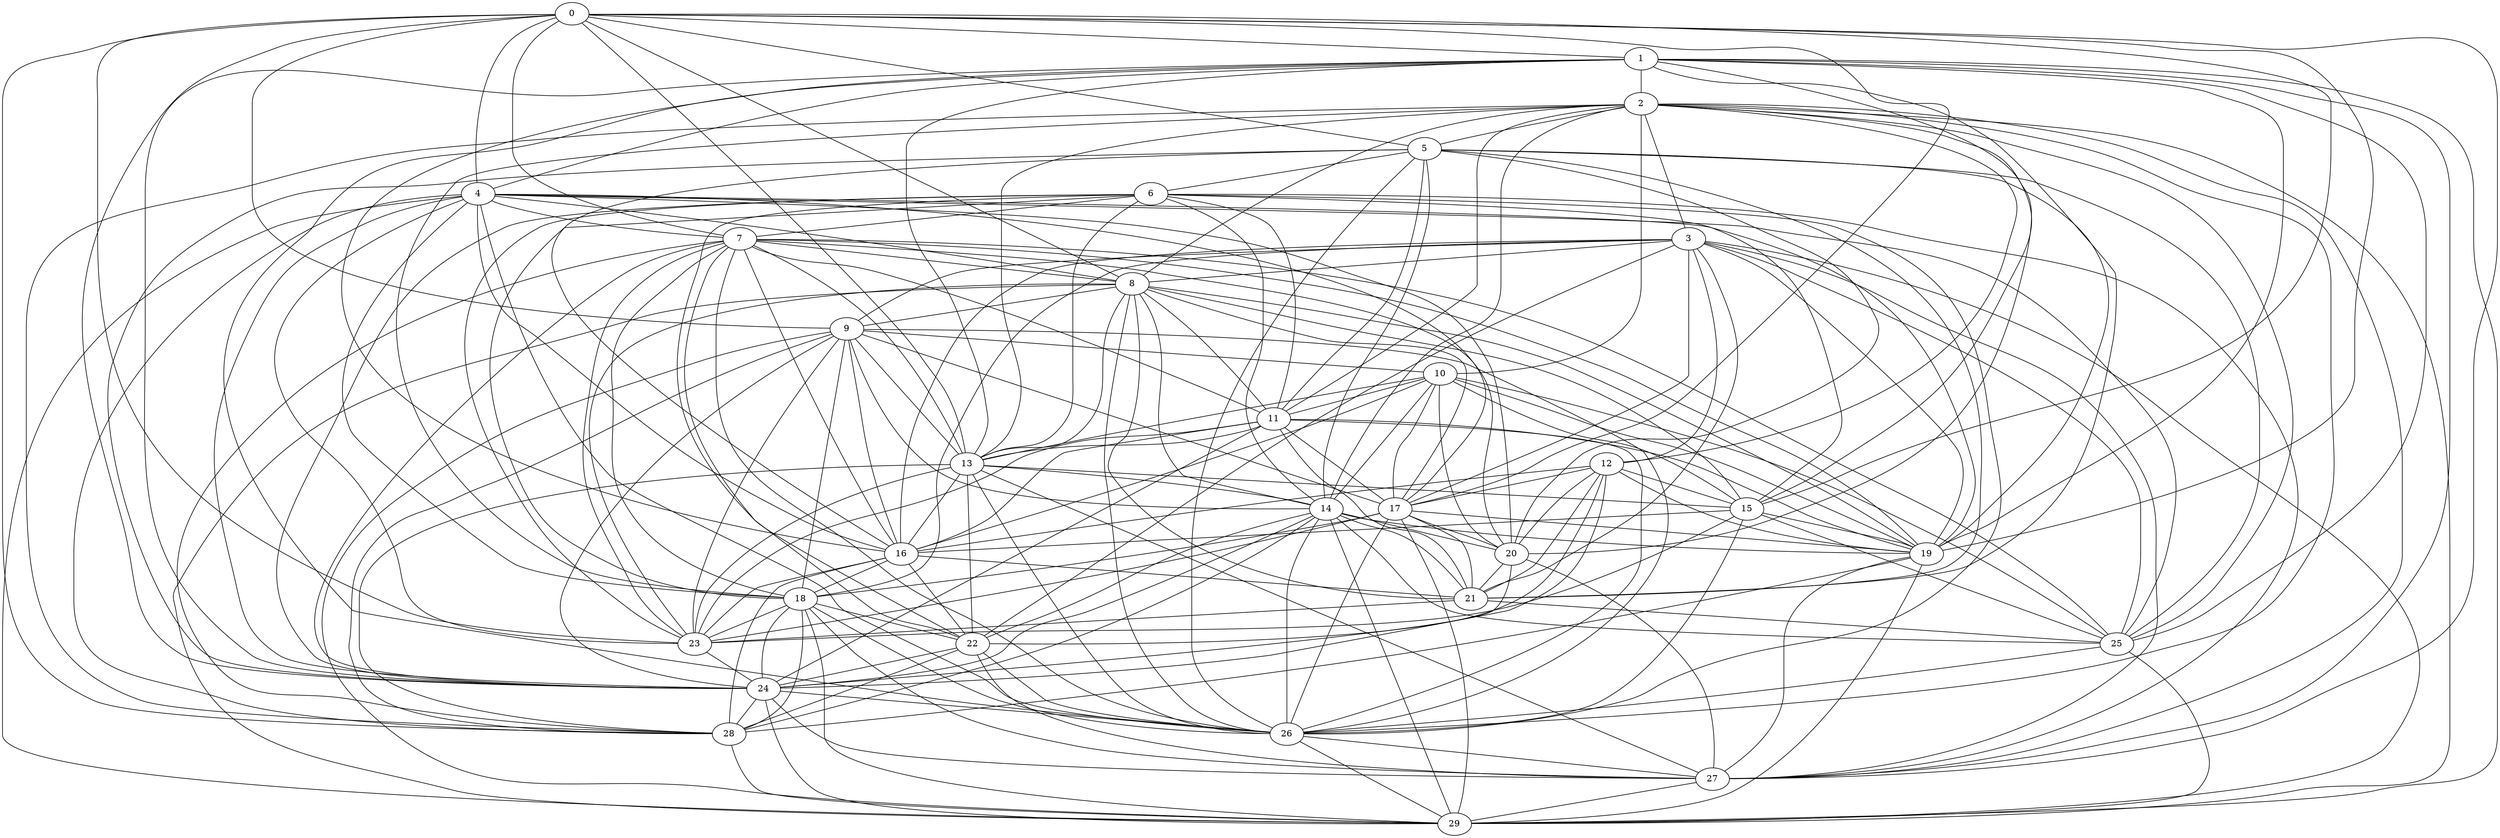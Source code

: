 graph 666{
0  [Label = "0 (0.00)"]
1  [Label = "1 (0.00)"]
2  [Label = "2 (0.00)"]
3  [Label = "3 (0.00)"]
4  [Label = "4 (0.00)"]
5  [Label = "5 (0.00)"]
6  [Label = "6 (0.00)"]
7  [Label = "7 (0.00)"]
8  [Label = "8 (0.00)"]
9  [Label = "9 (0.00)"]
10  [Label = "10 (0.00)"]
11  [Label = "11 (0.00)"]
12  [Label = "12 (0.00)"]
13  [Label = "13 (0.00)"]
14  [Label = "14 (0.00)"]
15  [Label = "15 (0.00)"]
16  [Label = "16 (0.00)"]
17  [Label = "17 (0.00)"]
18  [Label = "18 (0.00)"]
19  [Label = "19 (0.00)"]
20  [Label = "20 (0.00)"]
21  [Label = "21 (0.00)"]
22  [Label = "22 (0.00)"]
23  [Label = "23 (0.00)"]
24  [Label = "24 (0.00)"]
25  [Label = "25 (0.00)"]
26  [Label = "26 (0.00)"]
27  [Label = "27 (0.00)"]
28  [Label = "28 (0.00)"]
29  [Label = "29 (0.00)"]

0--1  [Label = "8.40"]
0--4  [Label = "7.98"]
0--5  [Label = "3.81"]
0--7  [Label = "7.35"]
0--8  [Label = "4.95"]
0--9  [Label = "9.86"]
0--13  [Label = "1.13"]
0--15  [Label = "1.33"]
0--17  [Label = "8.82"]
0--19  [Label = "5.81"]
0--23  [Label = "8.67"]
0--24  [Label = "9.40"]
0--27  [Label = "6.34"]
0--28  [Label = "8.11"]
1--2  [Label = "3.11"]
1--4  [Label = "9.31"]
1--13  [Label = "0.47"]
1--15  [Label = "8.12"]
1--16  [Label = "2.67"]
1--19  [Label = "9.59"]
1--21  [Label = "9.59"]
1--24  [Label = "0.15"]
1--25  [Label = "6.21"]
1--26  [Label = "4.03"]
1--27  [Label = "7.27"]
1--29  [Label = "4.92"]
2--3  [Label = "4.35"]
2--5  [Label = "9.07"]
2--8  [Label = "3.58"]
2--10  [Label = "4.67"]
2--11  [Label = "6.47"]
2--12  [Label = "4.46"]
2--13  [Label = "3.20"]
2--14  [Label = "4.36"]
2--18  [Label = "9.06"]
2--20  [Label = "3.00"]
2--25  [Label = "5.93"]
2--26  [Label = "4.44"]
2--27  [Label = "2.44"]
2--28  [Label = "3.64"]
2--29  [Label = "0.70"]
3--8  [Label = "8.76"]
3--9  [Label = "4.97"]
3--12  [Label = "3.06"]
3--16  [Label = "5.02"]
3--17  [Label = "7.74"]
3--18  [Label = "5.88"]
3--19  [Label = "4.99"]
3--21  [Label = "8.18"]
3--22  [Label = "0.76"]
3--25  [Label = "0.77"]
3--27  [Label = "3.18"]
3--29  [Label = "7.75"]
4--7  [Label = "3.79"]
4--8  [Label = "6.47"]
4--16  [Label = "3.43"]
4--17  [Label = "5.87"]
4--18  [Label = "7.91"]
4--19  [Label = "5.22"]
4--20  [Label = "2.50"]
4--23  [Label = "3.99"]
4--24  [Label = "1.80"]
4--25  [Label = "1.82"]
4--26  [Label = "6.88"]
4--28  [Label = "2.04"]
4--29  [Label = "6.81"]
5--6  [Label = "0.96"]
5--11  [Label = "2.29"]
5--14  [Label = "0.73"]
5--16  [Label = "6.04"]
5--19  [Label = "6.39"]
5--20  [Label = "5.81"]
5--21  [Label = "3.99"]
5--24  [Label = "0.23"]
5--25  [Label = "7.74"]
5--26  [Label = "5.77"]
6--7  [Label = "1.55"]
6--11  [Label = "1.52"]
6--13  [Label = "5.87"]
6--14  [Label = "1.31"]
6--15  [Label = "0.67"]
6--18  [Label = "3.19"]
6--22  [Label = "2.56"]
6--23  [Label = "2.57"]
6--24  [Label = "9.79"]
6--26  [Label = "7.54"]
6--27  [Label = "5.63"]
7--8  [Label = "4.44"]
7--11  [Label = "6.39"]
7--13  [Label = "6.42"]
7--16  [Label = "6.75"]
7--18  [Label = "1.90"]
7--19  [Label = "5.79"]
7--20  [Label = "8.90"]
7--22  [Label = "4.52"]
7--23  [Label = "2.34"]
7--24  [Label = "7.57"]
7--25  [Label = "8.32"]
7--26  [Label = "2.52"]
7--28  [Label = "0.99"]
8--9  [Label = "1.68"]
8--11  [Label = "6.86"]
8--13  [Label = "7.96"]
8--14  [Label = "8.78"]
8--15  [Label = "6.79"]
8--17  [Label = "8.71"]
8--19  [Label = "4.07"]
8--21  [Label = "7.91"]
8--23  [Label = "9.07"]
8--26  [Label = "4.77"]
8--29  [Label = "6.42"]
9--10  [Label = "9.67"]
9--13  [Label = "1.29"]
9--14  [Label = "0.49"]
9--16  [Label = "0.75"]
9--17  [Label = "0.39"]
9--18  [Label = "8.04"]
9--23  [Label = "5.39"]
9--24  [Label = "8.29"]
9--26  [Label = "6.25"]
9--28  [Label = "5.12"]
9--29  [Label = "7.69"]
10--11  [Label = "2.28"]
10--13  [Label = "4.79"]
10--14  [Label = "8.02"]
10--15  [Label = "9.78"]
10--16  [Label = "8.16"]
10--17  [Label = "1.40"]
10--19  [Label = "6.96"]
10--20  [Label = "0.70"]
10--25  [Label = "8.73"]
11--13  [Label = "1.71"]
11--16  [Label = "3.67"]
11--17  [Label = "9.89"]
11--19  [Label = "4.62"]
11--21  [Label = "6.90"]
11--23  [Label = "8.05"]
11--24  [Label = "2.42"]
11--26  [Label = "0.06"]
12--15  [Label = "7.40"]
12--16  [Label = "1.49"]
12--17  [Label = "9.69"]
12--19  [Label = "3.52"]
12--20  [Label = "1.89"]
12--21  [Label = "6.98"]
12--22  [Label = "1.13"]
12--24  [Label = "2.95"]
13--14  [Label = "2.65"]
13--15  [Label = "5.31"]
13--16  [Label = "1.89"]
13--22  [Label = "5.84"]
13--23  [Label = "5.62"]
13--26  [Label = "1.03"]
13--27  [Label = "8.57"]
13--28  [Label = "4.88"]
14--19  [Label = "3.07"]
14--20  [Label = "1.28"]
14--21  [Label = "0.18"]
14--22  [Label = "1.14"]
14--24  [Label = "9.57"]
14--25  [Label = "5.69"]
14--26  [Label = "4.31"]
14--28  [Label = "7.98"]
14--29  [Label = "7.57"]
15--16  [Label = "5.64"]
15--19  [Label = "9.06"]
15--23  [Label = "0.58"]
15--25  [Label = "6.93"]
15--26  [Label = "6.97"]
16--18  [Label = "9.78"]
16--21  [Label = "7.80"]
16--22  [Label = "4.01"]
16--23  [Label = "0.75"]
16--28  [Label = "6.04"]
17--18  [Label = "5.73"]
17--19  [Label = "9.86"]
17--20  [Label = "3.29"]
17--21  [Label = "7.96"]
17--23  [Label = "4.34"]
17--26  [Label = "3.65"]
17--29  [Label = "7.72"]
18--22  [Label = "3.47"]
18--23  [Label = "1.98"]
18--24  [Label = "7.19"]
18--26  [Label = "6.50"]
18--27  [Label = "7.23"]
18--28  [Label = "5.59"]
18--29  [Label = "8.55"]
19--27  [Label = "6.24"]
19--28  [Label = "9.71"]
19--29  [Label = "7.76"]
20--21  [Label = "8.12"]
20--24  [Label = "3.75"]
20--27  [Label = "0.40"]
21--23  [Label = "6.01"]
21--25  [Label = "8.41"]
22--24  [Label = "4.72"]
22--26  [Label = "1.79"]
22--27  [Label = "3.50"]
22--28  [Label = "9.54"]
23--24  [Label = "4.86"]
24--26  [Label = "2.26"]
24--27  [Label = "4.98"]
24--28  [Label = "6.11"]
24--29  [Label = "6.45"]
25--26  [Label = "4.38"]
25--29  [Label = "6.53"]
26--27  [Label = "7.60"]
26--29  [Label = "1.88"]
27--29  [Label = "1.78"]
28--29  [Label = "2.79"]
}
